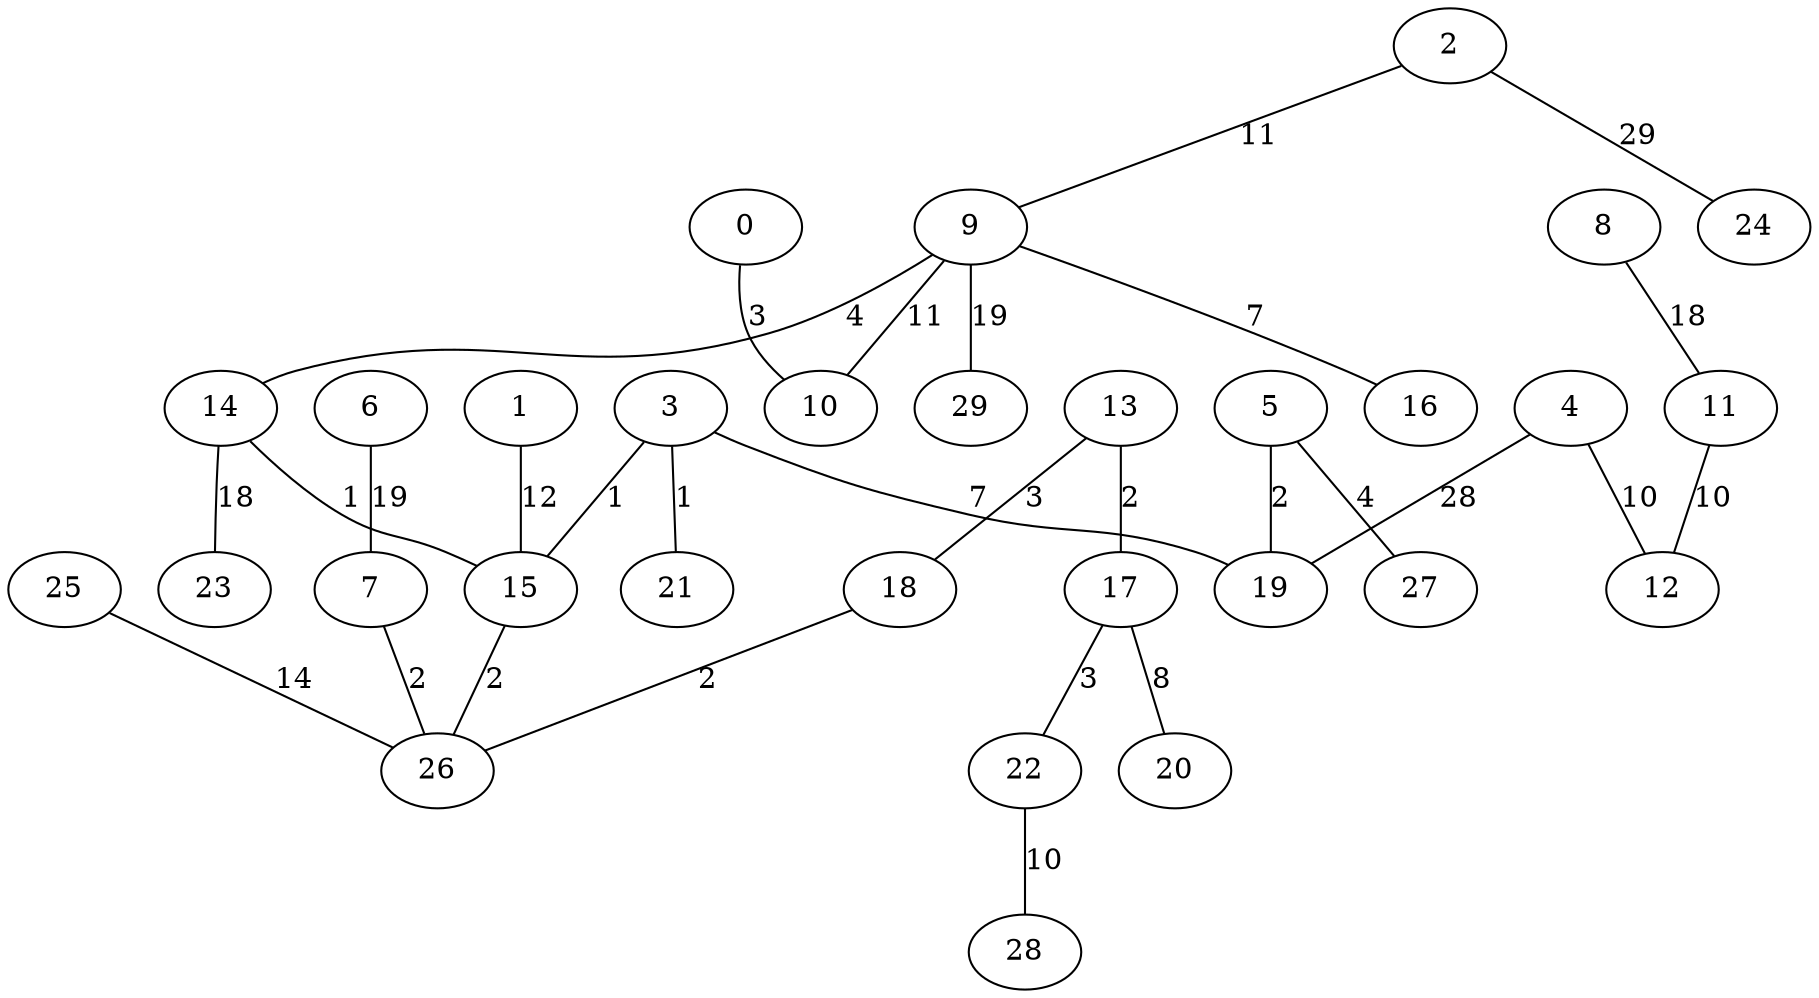 graph abstract {
  0 [label="0"];
  1 [label="1"];
  2 [label="2"];
  3 [label="3"];
  4 [label="4"];
  5 [label="5"];
  6 [label="6"];
  7 [label="7"];
  8 [label="8"];
  9 [label="9"];
  10 [label="10"];
  11 [label="11"];
  12 [label="12"];
  13 [label="13"];
  14 [label="14"];
  15 [label="15"];
  16 [label="16"];
  17 [label="17"];
  18 [label="18"];
  19 [label="19"];
  20 [label="20"];
  21 [label="21"];
  22 [label="22"];
  23 [label="23"];
  24 [label="24"];
  25 [label="25"];
  26 [label="26"];
  27 [label="27"];
  28 [label="28"];
  29 [label="29"];
  0 -- 10 [label="3"];
  1 -- 15 [label="12"];
  2 -- 24 [label="29"];
  2 -- 9 [label="11"];
  3 -- 19 [label="7"];
  3 -- 21 [label="1"];
  3 -- 15 [label="1"];
  4 -- 12 [label="10"];
  4 -- 19 [label="28"];
  5 -- 19 [label="2"];
  5 -- 27 [label="4"];
  6 -- 7 [label="19"];
  7 -- 26 [label="2"];
  8 -- 11 [label="18"];
  9 -- 16 [label="7"];
  9 -- 10 [label="11"];
  9 -- 29 [label="19"];
  9 -- 14 [label="4"];
  11 -- 12 [label="10"];
  13 -- 18 [label="3"];
  13 -- 17 [label="2"];
  14 -- 23 [label="18"];
  14 -- 15 [label="1"];
  15 -- 26 [label="2"];
  17 -- 20 [label="8"];
  17 -- 22 [label="3"];
  18 -- 26 [label="2"];
  22 -- 28 [label="10"];
  25 -- 26 [label="14"];
}
